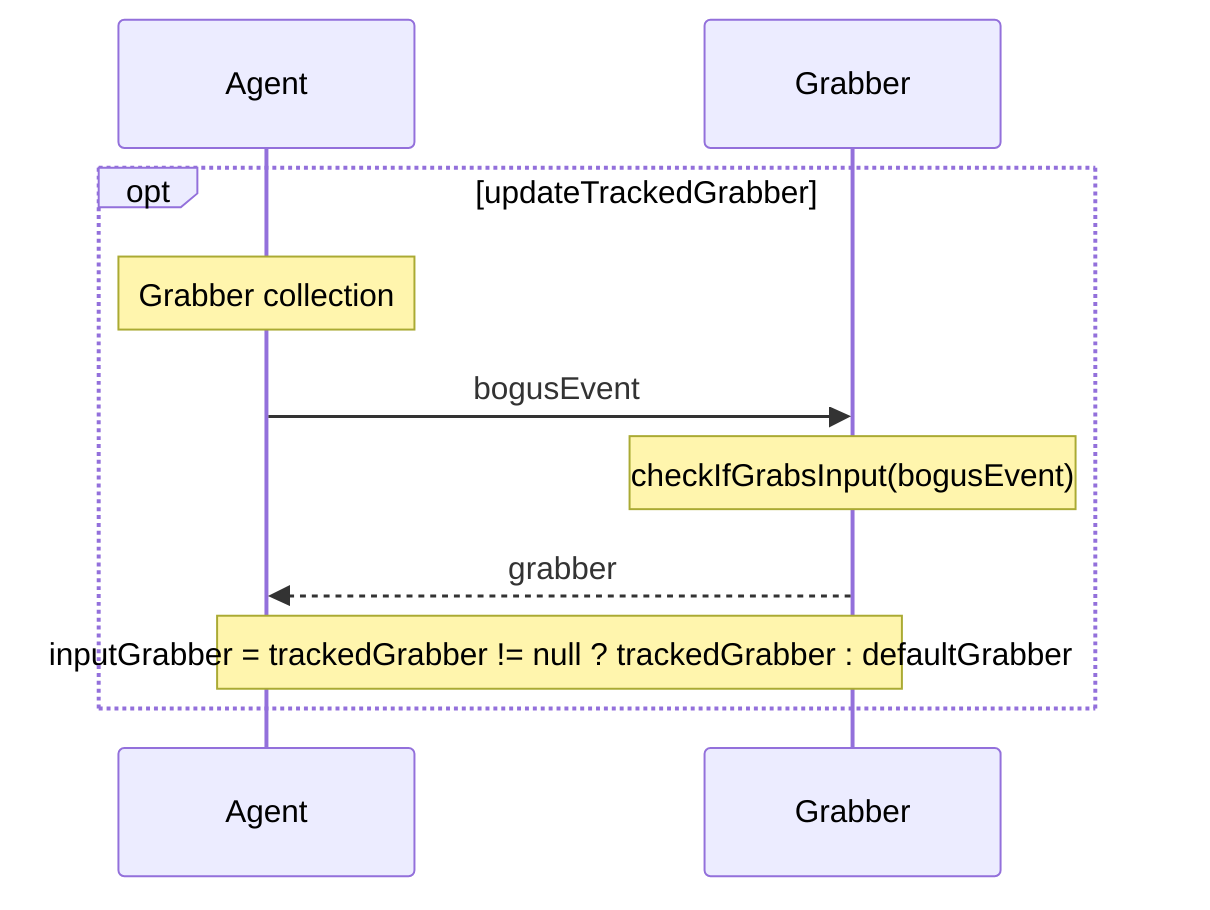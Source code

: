 sequenceDiagram
    opt updateTrackedGrabber
        Note over Agent: Grabber collection
        Agent->>Grabber: bogusEvent
        %opt checkIfGrabsInput
            Note over Grabber: checkIfGrabsInput(bogusEvent)
            Grabber-->>Agent: grabber
        %end
        Note over Agent,Grabber: inputGrabber = trackedGrabber != null ? trackedGrabber : defaultGrabber
    end